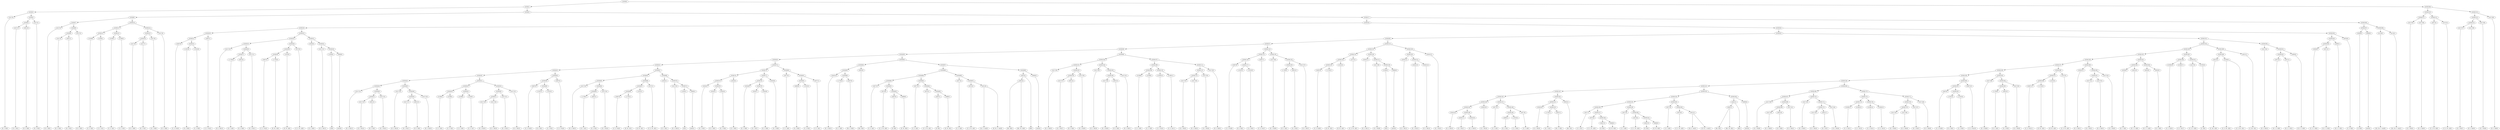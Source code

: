 digraph sample{
"L2417(0)"->"[D  G  B](0)"
"L2417(1)"->"[D  G  B](1)"
"L3921(0)"->"[D  E  B](0)"
"L5358(4)"->"L2417(1)"
"L5358(4)"->"L3921(0)"
"L2417(2)"->"[D  G  B](2)"
"L5358(3)"->"L5358(4)"
"L5358(3)"->"L2417(2)"
"L5358(2)"->"L2417(0)"
"L5358(2)"->"L5358(3)"
"L2417(3)"->"[D  G  B](3)"
"L2417(4)"->"[D  G  B](4)"
"L3921(1)"->"[D  E  B](1)"
"L5358(9)"->"L2417(4)"
"L5358(9)"->"L3921(1)"
"L2417(5)"->"[D  G  B](5)"
"L5358(8)"->"L5358(9)"
"L5358(8)"->"L2417(5)"
"L5358(7)"->"L2417(3)"
"L5358(7)"->"L5358(8)"
"L2198(0)"->"[C  E  G](0)"
"L2198(1)"->"[C  E  G](1)"
"L5358(12)"->"L2198(0)"
"L5358(12)"->"L2198(1)"
"L2198(2)"->"[C  E  G](2)"
"L2198(3)"->"[C  E  G](3)"
"L5358(13)"->"L2198(2)"
"L5358(13)"->"L2198(3)"
"L5358(11)"->"L5358(12)"
"L5358(11)"->"L5358(13)"
"L2417(6)"->"[D  G  B](6)"
"L2417(7)"->"[D  G  B](7)"
"L5358(16)"->"L2417(6)"
"L5358(16)"->"L2417(7)"
"L2417(8)"->"[D  G  B](8)"
"L5358(15)"->"L5358(16)"
"L5358(15)"->"L2417(8)"
"L2417(9)"->"[D  G  B](9)"
"L5358(14)"->"L5358(15)"
"L5358(14)"->"L2417(9)"
"L5358(10)"->"L5358(11)"
"L5358(10)"->"L5358(14)"
"L5358(6)"->"L5358(7)"
"L5358(6)"->"L5358(10)"
"L3487(0)"->"[C  D  Fis](0)"
"L-1822(0)"->"[D  A  B](0)"
"L-1810(0)"->"[C  A  B](0)"
"L5358(22)"->"L-1822(0)"
"L5358(22)"->"L-1810(0)"
"L5358(21)"->"L3487(0)"
"L5358(21)"->"L5358(22)"
"L3487(1)"->"[C  D  Fis](1)"
"L5358(20)"->"L5358(21)"
"L5358(20)"->"L3487(1)"
"L2417(10)"->"[D  G  B](10)"
"L-1760(0)"->"[D  G  A](0)"
"L3622(0)"->"[G  A  B](0)"
"L5358(27)"->"L-1760(0)"
"L5358(27)"->"L3622(0)"
"L2417(11)"->"[D  G  B](11)"
"L5358(26)"->"L5358(27)"
"L5358(26)"->"L2417(11)"
"L5358(25)"->"L2417(10)"
"L5358(25)"->"L5358(26)"
"L3487(2)"->"[C  D  Fis](2)"
"L-1782(0)"->"[D  Fis  G](0)"
"L5358(30)"->"L3487(2)"
"L5358(30)"->"L-1782(0)"
"L1532(0)"->"[D  Fis  A](0)"
"L5358(29)"->"L5358(30)"
"L5358(29)"->"L1532(0)"
"L4747(0)"->"[C  D  Fis  A](0)"
"L5358(28)"->"L5358(29)"
"L5358(28)"->"L4747(0)"
"L5358(24)"->"L5358(25)"
"L5358(24)"->"L5358(28)"
"L3345(0)"->"[E  G  B](0)"
"L2417(12)"->"[D  G  B](12)"
"L1264(0)"->"[G](0)"
"L3609(0)"->"[rest](0)"
"L5358(33)"->"L1264(0)"
"L5358(33)"->"L3609(0)"
"L5358(32)"->"L2417(12)"
"L5358(32)"->"L5358(33)"
"L5358(31)"->"L3345(0)"
"L5358(31)"->"L5358(32)"
"L5358(23)"->"L5358(24)"
"L5358(23)"->"L5358(31)"
"L5358(19)"->"L5358(20)"
"L5358(19)"->"L5358(23)"
"L2417(13)"->"[D  G  B](13)"
"L2417(14)"->"[D  G  B](14)"
"L3921(2)"->"[D  E  B](2)"
"L5358(47)"->"L2417(14)"
"L5358(47)"->"L3921(2)"
"L2417(15)"->"[D  G  B](15)"
"L5358(46)"->"L5358(47)"
"L5358(46)"->"L2417(15)"
"L5358(45)"->"L2417(13)"
"L5358(45)"->"L5358(46)"
"L2417(16)"->"[D  G  B](16)"
"L2417(17)"->"[D  G  B](17)"
"L3921(3)"->"[D  E  B](3)"
"L5358(50)"->"L2417(17)"
"L5358(50)"->"L3921(3)"
"L2417(18)"->"[D  G  B](18)"
"L5358(49)"->"L5358(50)"
"L5358(49)"->"L2417(18)"
"L5358(48)"->"L2417(16)"
"L5358(48)"->"L5358(49)"
"L5358(44)"->"L5358(45)"
"L5358(44)"->"L5358(48)"
"L2198(4)"->"[C  E  G](4)"
"L2198(5)"->"[C  E  G](5)"
"L5358(53)"->"L2198(4)"
"L5358(53)"->"L2198(5)"
"L2198(6)"->"[C  E  G](6)"
"L2198(7)"->"[C  E  G](7)"
"L5358(54)"->"L2198(6)"
"L5358(54)"->"L2198(7)"
"L5358(52)"->"L5358(53)"
"L5358(52)"->"L5358(54)"
"L2417(19)"->"[D  G  B](19)"
"L2417(20)"->"[D  G  B](20)"
"L5358(57)"->"L2417(19)"
"L5358(57)"->"L2417(20)"
"L2417(21)"->"[D  G  B](21)"
"L5358(56)"->"L5358(57)"
"L5358(56)"->"L2417(21)"
"L2417(22)"->"[D  G  B](22)"
"L5358(55)"->"L5358(56)"
"L5358(55)"->"L2417(22)"
"L5358(51)"->"L5358(52)"
"L5358(51)"->"L5358(55)"
"L5358(43)"->"L5358(44)"
"L5358(43)"->"L5358(51)"
"L3487(3)"->"[C  D  Fis](3)"
"L-1822(1)"->"[D  A  B](1)"
"L-1810(1)"->"[C  A  B](1)"
"L5358(60)"->"L-1822(1)"
"L5358(60)"->"L-1810(1)"
"L5358(59)"->"L3487(3)"
"L5358(59)"->"L5358(60)"
"L3487(4)"->"[C  D  Fis](4)"
"L5358(58)"->"L5358(59)"
"L5358(58)"->"L3487(4)"
"L5358(42)"->"L5358(43)"
"L5358(42)"->"L5358(58)"
"L2417(23)"->"[D  G  B](23)"
"L-1760(1)"->"[D  G  A](1)"
"L3622(1)"->"[G  A  B](1)"
"L5358(65)"->"L-1760(1)"
"L5358(65)"->"L3622(1)"
"L2417(24)"->"[D  G  B](24)"
"L5358(64)"->"L5358(65)"
"L5358(64)"->"L2417(24)"
"L5358(63)"->"L2417(23)"
"L5358(63)"->"L5358(64)"
"L3487(5)"->"[C  D  Fis](5)"
"L-1782(1)"->"[D  Fis  G](1)"
"L5358(68)"->"L3487(5)"
"L5358(68)"->"L-1782(1)"
"L1532(1)"->"[D  Fis  A](1)"
"L5358(67)"->"L5358(68)"
"L5358(67)"->"L1532(1)"
"L4747(1)"->"[C  D  Fis  A](1)"
"L5358(66)"->"L5358(67)"
"L5358(66)"->"L4747(1)"
"L5358(62)"->"L5358(63)"
"L5358(62)"->"L5358(66)"
"L3345(1)"->"[E  G  B](1)"
"L2417(25)"->"[D  G  B](25)"
"L1264(1)"->"[G](1)"
"L3609(1)"->"[rest](1)"
"L5358(71)"->"L1264(1)"
"L5358(71)"->"L3609(1)"
"L5358(70)"->"L2417(25)"
"L5358(70)"->"L5358(71)"
"L5358(69)"->"L3345(1)"
"L5358(69)"->"L5358(70)"
"L5358(61)"->"L5358(62)"
"L5358(61)"->"L5358(69)"
"L5358(41)"->"L5358(42)"
"L5358(41)"->"L5358(61)"
"L3345(2)"->"[E  G  B](2)"
"L3345(3)"->"[E  G  B](3)"
"L3345(4)"->"[E  G  B](4)"
"L5358(76)"->"L3345(3)"
"L5358(76)"->"L3345(4)"
"L5358(75)"->"L3345(2)"
"L5358(75)"->"L5358(76)"
"L3345(5)"->"[E  G  B](5)"
"L5358(74)"->"L5358(75)"
"L5358(74)"->"L3345(5)"
"L3345(6)"->"[E  G  B](6)"
"L3345(7)"->"[E  G  B](7)"
"L3345(8)"->"[E  G  B](8)"
"L5358(79)"->"L3345(7)"
"L5358(79)"->"L3345(8)"
"L5358(78)"->"L3345(6)"
"L5358(78)"->"L5358(79)"
"L3345(9)"->"[E  G  B](9)"
"L5358(77)"->"L5358(78)"
"L5358(77)"->"L3345(9)"
"L5358(73)"->"L5358(74)"
"L5358(73)"->"L5358(77)"
"L2677(0)"->"[C  E  A](0)"
"L4893(0)"->"[E  A  B](0)"
"L-1810(2)"->"[C  A  B](2)"
"L5358(82)"->"L4893(0)"
"L5358(82)"->"L-1810(2)"
"L2677(1)"->"[C  E  A](1)"
"L5358(81)"->"L5358(82)"
"L5358(81)"->"L2677(1)"
"L5358(80)"->"L2677(0)"
"L5358(80)"->"L5358(81)"
"L5358(72)"->"L5358(73)"
"L5358(72)"->"L5358(80)"
"L5358(40)"->"L5358(41)"
"L5358(40)"->"L5358(72)"
"L3345(10)"->"[E  G  B](10)"
"L-1792(0)"->"[E  G  A](0)"
"L4507(0)"->"[Fis  G  B](0)"
"L5358(86)"->"L-1792(0)"
"L5358(86)"->"L4507(0)"
"L5358(85)"->"L3345(10)"
"L5358(85)"->"L5358(86)"
"L3925(0)"->"[Dis  E](0)"
"L5358(84)"->"L5358(85)"
"L5358(84)"->"L3925(0)"
"L2677(2)"->"[C  E  A](2)"
"L5074(0)"->"[C  E  Fis  A](0)"
"L4567(0)"->"[E  B](0)"
"L4866(0)"->"[E  Fis  B](0)"
"L5358(92)"->"L4567(0)"
"L5358(92)"->"L4866(0)"
"L5358(91)"->"L5074(0)"
"L5358(91)"->"L5358(92)"
"L5358(90)"->"L2677(2)"
"L5358(90)"->"L5358(91)"
"L2677(3)"->"[C  E  A](3)"
"L5074(1)"->"[C  E  Fis  A](1)"
"L4567(1)"->"[E  B](1)"
"L4866(1)"->"[E  Fis  B](1)"
"L5358(95)"->"L4567(1)"
"L5358(95)"->"L4866(1)"
"L5358(94)"->"L5074(1)"
"L5358(94)"->"L5358(95)"
"L5358(93)"->"L2677(3)"
"L5358(93)"->"L5358(94)"
"L5358(89)"->"L5358(90)"
"L5358(89)"->"L5358(93)"
"L2677(4)"->"[C  E  A](4)"
"L5074(2)"->"[C  E  Fis  A](2)"
"L3012(0)"->"[Cis  E  Ais](0)"
"L3012(0)"->"[E  Fis  G  Ais](0)"
"L5358(97)"->"L5074(2)"
"L5358(97)"->"L3012(0)"
"L5358(96)"->"L2677(4)"
"L5358(96)"->"L5358(97)"
"L5358(88)"->"L5358(89)"
"L5358(88)"->"L5358(96)"
"L4091(0)"->"[Dis  B](0)"
"L4091(0)"->"[Dis  Fis  B](0)"
"L4401(0)"->"L4091(0)"
"L4401(0)"->"[B](0)"
"L3609(2)"->"[rest](2)"
"L5358(98)"->"L4401(0)"
"L5358(98)"->"L3609(2)"
"L5358(87)"->"L5358(88)"
"L5358(87)"->"L5358(98)"
"L5358(83)"->"L5358(84)"
"L5358(83)"->"L5358(87)"
"L5358(39)"->"L5358(40)"
"L5358(39)"->"L5358(83)"
"L2417(26)"->"[D  G  B](26)"
"L2417(27)"->"[D  G  B](27)"
"L3921(4)"->"[D  E  B](4)"
"L5358(103)"->"L2417(27)"
"L5358(103)"->"L3921(4)"
"L2417(28)"->"[D  G  B](28)"
"L5358(102)"->"L5358(103)"
"L5358(102)"->"L2417(28)"
"L5358(101)"->"L2417(26)"
"L5358(101)"->"L5358(102)"
"L2417(29)"->"[D  G  B](29)"
"L2417(30)"->"[D  G  B](30)"
"L3921(5)"->"[D  E  B](5)"
"L5358(106)"->"L2417(30)"
"L5358(106)"->"L3921(5)"
"L2417(31)"->"[D  G  B](31)"
"L5358(105)"->"L5358(106)"
"L5358(105)"->"L2417(31)"
"L5358(104)"->"L2417(29)"
"L5358(104)"->"L5358(105)"
"L5358(100)"->"L5358(101)"
"L5358(100)"->"L5358(104)"
"L2198(8)"->"[C  E  G](8)"
"L2198(9)"->"[C  E  G](9)"
"L5358(109)"->"L2198(8)"
"L5358(109)"->"L2198(9)"
"L2198(10)"->"[C  E  G](10)"
"L2198(11)"->"[C  E  G](11)"
"L5358(110)"->"L2198(10)"
"L5358(110)"->"L2198(11)"
"L5358(108)"->"L5358(109)"
"L5358(108)"->"L5358(110)"
"L2417(32)"->"[D  G  B](32)"
"L2417(33)"->"[D  G  B](33)"
"L5358(113)"->"L2417(32)"
"L5358(113)"->"L2417(33)"
"L2417(34)"->"[D  G  B](34)"
"L5358(112)"->"L5358(113)"
"L5358(112)"->"L2417(34)"
"L2417(35)"->"[D  G  B](35)"
"L5358(111)"->"L5358(112)"
"L5358(111)"->"L2417(35)"
"L5358(107)"->"L5358(108)"
"L5358(107)"->"L5358(111)"
"L5358(99)"->"L5358(100)"
"L5358(99)"->"L5358(107)"
"L5358(38)"->"L5358(39)"
"L5358(38)"->"L5358(99)"
"L3487(6)"->"[C  D  Fis](6)"
"L-1822(2)"->"[D  A  B](2)"
"L-1810(3)"->"[C  A  B](3)"
"L5358(117)"->"L-1822(2)"
"L5358(117)"->"L-1810(3)"
"L5358(116)"->"L3487(6)"
"L5358(116)"->"L5358(117)"
"L3487(7)"->"[C  D  Fis](7)"
"L5358(115)"->"L5358(116)"
"L5358(115)"->"L3487(7)"
"L2417(36)"->"[D  G  B](36)"
"L-1760(2)"->"[D  G  A](2)"
"L3622(2)"->"[G  A  B](2)"
"L5358(120)"->"L-1760(2)"
"L5358(120)"->"L3622(2)"
"L2417(37)"->"[D  G  B](37)"
"L5358(119)"->"L5358(120)"
"L5358(119)"->"L2417(37)"
"L5358(118)"->"L2417(36)"
"L5358(118)"->"L5358(119)"
"L5358(114)"->"L5358(115)"
"L5358(114)"->"L5358(118)"
"L5358(37)"->"L5358(38)"
"L5358(37)"->"L5358(114)"
"L3487(8)"->"[C  D  Fis](8)"
"L-1782(2)"->"[D  Fis  G](2)"
"L5358(125)"->"L3487(8)"
"L5358(125)"->"L-1782(2)"
"L1532(2)"->"[D  Fis  A](2)"
"L5358(124)"->"L5358(125)"
"L5358(124)"->"L1532(2)"
"L4747(2)"->"[C  D  Fis  A](2)"
"L5358(123)"->"L5358(124)"
"L5358(123)"->"L4747(2)"
"L3345(11)"->"[E  G  B](11)"
"L2417(38)"->"[D  G  B](38)"
"L1264(2)"->"[G](2)"
"L3609(3)"->"[rest](3)"
"L5358(128)"->"L1264(2)"
"L5358(128)"->"L3609(3)"
"L5358(127)"->"L2417(38)"
"L5358(127)"->"L5358(128)"
"L5358(126)"->"L3345(11)"
"L5358(126)"->"L5358(127)"
"L5358(122)"->"L5358(123)"
"L5358(122)"->"L5358(126)"
"L3345(12)"->"[E  G  B](12)"
"L3345(13)"->"[E  G  B](13)"
"L3345(14)"->"[E  G  B](14)"
"L5358(131)"->"L3345(13)"
"L5358(131)"->"L3345(14)"
"L5358(130)"->"L3345(12)"
"L5358(130)"->"L5358(131)"
"L3345(15)"->"[E  G  B](15)"
"L5358(129)"->"L5358(130)"
"L5358(129)"->"L3345(15)"
"L5358(121)"->"L5358(122)"
"L5358(121)"->"L5358(129)"
"L5358(36)"->"L5358(37)"
"L5358(36)"->"L5358(121)"
"L3345(16)"->"[E  G  B](16)"
"L3345(17)"->"[E  G  B](17)"
"L3345(18)"->"[E  G  B](18)"
"L5358(146)"->"L3345(17)"
"L5358(146)"->"L3345(18)"
"L5358(145)"->"L3345(16)"
"L5358(145)"->"L5358(146)"
"L3345(19)"->"[E  G  B](19)"
"L5358(144)"->"L5358(145)"
"L5358(144)"->"L3345(19)"
"L2677(5)"->"[C  E  A](5)"
"L4893(1)"->"[E  A  B](1)"
"L-1810(4)"->"[C  A  B](4)"
"L5358(149)"->"L4893(1)"
"L5358(149)"->"L-1810(4)"
"L2677(6)"->"[C  E  A](6)"
"L5358(148)"->"L5358(149)"
"L5358(148)"->"L2677(6)"
"L5358(147)"->"L2677(5)"
"L5358(147)"->"L5358(148)"
"L5358(143)"->"L5358(144)"
"L5358(143)"->"L5358(147)"
"L3345(20)"->"[E  G  B](20)"
"L-1792(1)"->"[E  G  A](1)"
"L4507(1)"->"[Fis  G  B](1)"
"L5358(152)"->"L-1792(1)"
"L5358(152)"->"L4507(1)"
"L5358(151)"->"L3345(20)"
"L5358(151)"->"L5358(152)"
"L3925(1)"->"[Dis  E](1)"
"L5358(150)"->"L5358(151)"
"L5358(150)"->"L3925(1)"
"L5358(142)"->"L5358(143)"
"L5358(142)"->"L5358(150)"
"L2677(7)"->"[C  E  A](7)"
"L5074(3)"->"[C  E  Fis  A](3)"
"L4567(2)"->"[E  B](2)"
"L4866(2)"->"[E  Fis  B](2)"
"L5358(158)"->"L4567(2)"
"L5358(158)"->"L4866(2)"
"L5358(157)"->"L5074(3)"
"L5358(157)"->"L5358(158)"
"L5358(156)"->"L2677(7)"
"L5358(156)"->"L5358(157)"
"L2677(8)"->"[C  E  A](8)"
"L5074(4)"->"[C  E  Fis  A](4)"
"L4567(3)"->"[E  B](3)"
"L4866(3)"->"[E  Fis  B](3)"
"L5358(161)"->"L4567(3)"
"L5358(161)"->"L4866(3)"
"L5358(160)"->"L5074(4)"
"L5358(160)"->"L5358(161)"
"L5358(159)"->"L2677(8)"
"L5358(159)"->"L5358(160)"
"L5358(155)"->"L5358(156)"
"L5358(155)"->"L5358(159)"
"L2677(9)"->"[C  E  A](9)"
"L5074(5)"->"[C  E  Fis  A](5)"
"L3012(1)"->"[Cis  E  Ais](1)"
"L3012(1)"->"[E  Fis  G  Ais](1)"
"L5358(163)"->"L5074(5)"
"L5358(163)"->"L3012(1)"
"L5358(162)"->"L2677(9)"
"L5358(162)"->"L5358(163)"
"L5358(154)"->"L5358(155)"
"L5358(154)"->"L5358(162)"
"L4091(1)"->"[Dis  B](1)"
"L4091(1)"->"[Dis  Fis  B](1)"
"L4401(1)"->"L4091(1)"
"L4401(1)"->"[B](1)"
"L3609(4)"->"[rest](4)"
"L5358(164)"->"L4401(1)"
"L5358(164)"->"L3609(4)"
"L5358(153)"->"L5358(154)"
"L5358(153)"->"L5358(164)"
"L5358(141)"->"L5358(142)"
"L5358(141)"->"L5358(153)"
"L2417(39)"->"[D  G  B](39)"
"L2417(40)"->"[D  G  B](40)"
"L3921(6)"->"[D  E  B](6)"
"L5358(169)"->"L2417(40)"
"L5358(169)"->"L3921(6)"
"L2417(41)"->"[D  G  B](41)"
"L5358(168)"->"L5358(169)"
"L5358(168)"->"L2417(41)"
"L5358(167)"->"L2417(39)"
"L5358(167)"->"L5358(168)"
"L2417(42)"->"[D  G  B](42)"
"L2417(43)"->"[D  G  B](43)"
"L3921(7)"->"[D  E  B](7)"
"L5358(172)"->"L2417(43)"
"L5358(172)"->"L3921(7)"
"L2417(44)"->"[D  G  B](44)"
"L5358(171)"->"L5358(172)"
"L5358(171)"->"L2417(44)"
"L5358(170)"->"L2417(42)"
"L5358(170)"->"L5358(171)"
"L5358(166)"->"L5358(167)"
"L5358(166)"->"L5358(170)"
"L2198(12)"->"[C  E  G](12)"
"L2198(13)"->"[C  E  G](13)"
"L5358(175)"->"L2198(12)"
"L5358(175)"->"L2198(13)"
"L2198(14)"->"[C  E  G](14)"
"L2198(15)"->"[C  E  G](15)"
"L5358(176)"->"L2198(14)"
"L5358(176)"->"L2198(15)"
"L5358(174)"->"L5358(175)"
"L5358(174)"->"L5358(176)"
"L2417(45)"->"[D  G  B](45)"
"L2417(46)"->"[D  G  B](46)"
"L5358(179)"->"L2417(45)"
"L5358(179)"->"L2417(46)"
"L2417(47)"->"[D  G  B](47)"
"L5358(178)"->"L5358(179)"
"L5358(178)"->"L2417(47)"
"L2417(48)"->"[D  G  B](48)"
"L5358(177)"->"L5358(178)"
"L5358(177)"->"L2417(48)"
"L5358(173)"->"L5358(174)"
"L5358(173)"->"L5358(177)"
"L5358(165)"->"L5358(166)"
"L5358(165)"->"L5358(173)"
"L5358(140)"->"L5358(141)"
"L5358(140)"->"L5358(165)"
"L3487(9)"->"[C  D  Fis](9)"
"L-1822(3)"->"[D  A  B](3)"
"L-1810(5)"->"[C  A  B](5)"
"L5358(182)"->"L-1822(3)"
"L5358(182)"->"L-1810(5)"
"L5358(181)"->"L3487(9)"
"L5358(181)"->"L5358(182)"
"L3487(10)"->"[C  D  Fis](10)"
"L5358(180)"->"L5358(181)"
"L5358(180)"->"L3487(10)"
"L5358(139)"->"L5358(140)"
"L5358(139)"->"L5358(180)"
"L2417(49)"->"[D  G  B](49)"
"L-1760(3)"->"[D  G  A](3)"
"L3622(3)"->"[G  A  B](3)"
"L5358(185)"->"L-1760(3)"
"L5358(185)"->"L3622(3)"
"L2417(50)"->"[D  G  B](50)"
"L5358(184)"->"L5358(185)"
"L5358(184)"->"L2417(50)"
"L5358(183)"->"L2417(49)"
"L5358(183)"->"L5358(184)"
"L5358(138)"->"L5358(139)"
"L5358(138)"->"L5358(183)"
"L3487(11)"->"[C  D  Fis](11)"
"L-1782(3)"->"[D  Fis  G](3)"
"L5358(188)"->"L3487(11)"
"L5358(188)"->"L-1782(3)"
"L1532(3)"->"[D  Fis  A](3)"
"L5358(187)"->"L5358(188)"
"L5358(187)"->"L1532(3)"
"L4747(3)"->"[C  D  Fis  A](3)"
"L5358(186)"->"L5358(187)"
"L5358(186)"->"L4747(3)"
"L5358(137)"->"L5358(138)"
"L5358(137)"->"L5358(186)"
"L3345(21)"->"[E  G  B](21)"
"L2417(51)"->"[D  G  B](51)"
"L2417(52)"->"[D  G  B](52)"
"L5358(191)"->"L2417(51)"
"L5358(191)"->"L2417(52)"
"L2417(53)"->"[D  G  B](53)"
"L5358(190)"->"L5358(191)"
"L5358(190)"->"L2417(53)"
"L5358(189)"->"L3345(21)"
"L5358(189)"->"L5358(190)"
"L5358(136)"->"L5358(137)"
"L5358(136)"->"L5358(189)"
"L3330(0)"->"[D  F  G](0)"
"L4531(0)"->"[D  F  G  B](0)"
"L5358(193)"->"L3330(0)"
"L5358(193)"->"L4531(0)"
"L4053(0)"->"[D  F  G  A](0)"
"L2853(0)"->"[D  F  B](0)"
"L5358(194)"->"L4053(0)"
"L5358(194)"->"L2853(0)"
"L5358(192)"->"L5358(193)"
"L5358(192)"->"L5358(194)"
"L5358(135)"->"L5358(136)"
"L5358(135)"->"L5358(192)"
"L2198(16)"->"[C  E  G](16)"
"L2198(17)"->"[C  E  G](17)"
"L5358(196)"->"L2198(16)"
"L5358(196)"->"L2198(17)"
"L4157(0)"->"[C  D  E  G](0)"
"L2762(0)"->"[C  E](0)"
"L5358(197)"->"L4157(0)"
"L5358(197)"->"L2762(0)"
"L5358(195)"->"L5358(196)"
"L5358(195)"->"L5358(197)"
"L5358(134)"->"L5358(135)"
"L5358(134)"->"L5358(195)"
"L4521(0)"->"[C  Dis  G](0)"
"L5190(0)"->"[C  D  Dis  G](0)"
"L5190(0)"->"[C  D  Dis  G](1)"
"L5358(199)"->"L4521(0)"
"L5358(199)"->"L5190(0)"
"L4521(1)"->"[C  Dis  G](1)"
"L5358(198)"->"L5358(199)"
"L5358(198)"->"L4521(1)"
"L5358(133)"->"L5358(134)"
"L5358(133)"->"L5358(198)"
"L2417(54)"->"[D  G  B](54)"
"L2871(0)"->"[D  G  A  B](0)"
"L2871(1)"->"[D  G  A  B](1)"
"L5358(202)"->"L2871(0)"
"L5358(202)"->"L2871(1)"
"L2800(0)"->"[D  E  G  B](0)"
"L5358(201)"->"L5358(202)"
"L5358(201)"->"L2800(0)"
"L5358(200)"->"L2417(54)"
"L5358(200)"->"L5358(201)"
"L5358(132)"->"L5358(133)"
"L5358(132)"->"L5358(200)"
"L5358(35)"->"L5358(36)"
"L5358(35)"->"L5358(132)"
"L2840(0)"->"[C  D  G  B](0)"
"L2871(2)"->"[D  G  A  B](2)"
"L5358(205)"->"L2840(0)"
"L5358(205)"->"L2871(2)"
"L2800(1)"->"[D  E  G  B](1)"
"L5358(204)"->"L5358(205)"
"L5358(204)"->"L2800(1)"
"L3678(0)"->"[C  D  B](0)"
"L5358(203)"->"L5358(204)"
"L5358(203)"->"L3678(0)"
"L5358(34)"->"L5358(35)"
"L5358(34)"->"L5358(203)"
"L5358(18)"->"L5358(19)"
"L5358(18)"->"L5358(34)"
"L2638(0)"->"[G  B](0)"
"L3609(5)"->"[rest](5)"
"L5358(207)"->"L2638(0)"
"L5358(207)"->"L3609(5)"
"L4119(0)"->"[Cis  Dis  G  Ais](0)"
"L4119(1)"->"[Cis  Dis  G  Ais](1)"
"L5358(208)"->"L4119(0)"
"L5358(208)"->"L4119(1)"
"L5358(206)"->"L5358(207)"
"L5358(206)"->"L5358(208)"
"L5358(17)"->"L5358(18)"
"L5358(17)"->"L5358(206)"
"L5358(5)"->"L5358(6)"
"L5358(5)"->"L5358(17)"
"L5358(1)"->"L5358(2)"
"L5358(1)"->"L5358(5)"
"L2417(55)"->"[D  G  B](55)"
"L2417(56)"->"[D  G  B](56)"
"L5358(211)"->"L2417(55)"
"L5358(211)"->"L2417(56)"
"L4871(0)"->"[C  D  Fis  B](0)"
"L4747(4)"->"[C  D  Fis  A](4)"
"L5358(212)"->"L4871(0)"
"L5358(212)"->"L4747(4)"
"L5358(210)"->"L5358(211)"
"L5358(210)"->"L5358(212)"
"L2417(57)"->"[D  G  B](57)"
"L2417(58)"->"[D  G  B](58)"
"L5358(215)"->"L2417(57)"
"L5358(215)"->"L2417(58)"
"L2417(59)"->"[D  G  B](59)"
"L5358(214)"->"L5358(215)"
"L5358(214)"->"L2417(59)"
"L2417(60)"->"[D  G  B](60)"
"L5358(213)"->"L5358(214)"
"L5358(213)"->"L2417(60)"
"L5358(209)"->"L5358(210)"
"L5358(209)"->"L5358(213)"
"L5358(0)"->"L5358(1)"
"L5358(0)"->"L5358(209)"
{rank = min; "L5358(0)"}
{rank = same; "L5358(1)"; "L5358(209)";}
{rank = same; "L5358(2)"; "L5358(5)"; "L5358(210)"; "L5358(213)";}
{rank = same; "L2417(0)"; "L5358(3)"; "L5358(6)"; "L5358(17)"; "L5358(211)"; "L5358(212)"; "L5358(214)"; "L2417(60)";}
{rank = same; "L5358(4)"; "L2417(2)"; "L5358(7)"; "L5358(10)"; "L5358(18)"; "L5358(206)"; "L2417(55)"; "L2417(56)"; "L4871(0)"; "L4747(4)"; "L5358(215)"; "L2417(59)";}
{rank = same; "L2417(1)"; "L3921(0)"; "L2417(3)"; "L5358(8)"; "L5358(11)"; "L5358(14)"; "L5358(19)"; "L5358(34)"; "L5358(207)"; "L5358(208)"; "L2417(57)"; "L2417(58)";}
{rank = same; "L5358(9)"; "L2417(5)"; "L5358(12)"; "L5358(13)"; "L5358(15)"; "L2417(9)"; "L5358(20)"; "L5358(23)"; "L5358(35)"; "L5358(203)"; "L2638(0)"; "L3609(5)"; "L4119(0)"; "L4119(1)";}
{rank = same; "L2417(4)"; "L3921(1)"; "L2198(0)"; "L2198(1)"; "L2198(2)"; "L2198(3)"; "L5358(16)"; "L2417(8)"; "L5358(21)"; "L3487(1)"; "L5358(24)"; "L5358(31)"; "L5358(36)"; "L5358(132)"; "L5358(204)"; "L3678(0)";}
{rank = same; "L2417(6)"; "L2417(7)"; "L3487(0)"; "L5358(22)"; "L5358(25)"; "L5358(28)"; "L3345(0)"; "L5358(32)"; "L5358(37)"; "L5358(121)"; "L5358(133)"; "L5358(200)"; "L5358(205)"; "L2800(1)";}
{rank = same; "L-1822(0)"; "L-1810(0)"; "L2417(10)"; "L5358(26)"; "L5358(29)"; "L4747(0)"; "L2417(12)"; "L5358(33)"; "L5358(38)"; "L5358(114)"; "L5358(122)"; "L5358(129)"; "L5358(134)"; "L5358(198)"; "L2417(54)"; "L5358(201)"; "L2840(0)"; "L2871(2)";}
{rank = same; "L5358(27)"; "L2417(11)"; "L5358(30)"; "L1532(0)"; "L1264(0)"; "L3609(0)"; "L5358(39)"; "L5358(99)"; "L5358(115)"; "L5358(118)"; "L5358(123)"; "L5358(126)"; "L5358(130)"; "L3345(15)"; "L5358(135)"; "L5358(195)"; "L5358(199)"; "L4521(1)"; "L5358(202)"; "L2800(0)";}
{rank = same; "L-1760(0)"; "L3622(0)"; "L3487(2)"; "L-1782(0)"; "L5358(40)"; "L5358(83)"; "L5358(100)"; "L5358(107)"; "L5358(116)"; "L3487(7)"; "L2417(36)"; "L5358(119)"; "L5358(124)"; "L4747(2)"; "L3345(11)"; "L5358(127)"; "L3345(12)"; "L5358(131)"; "L5358(136)"; "L5358(192)"; "L5358(196)"; "L5358(197)"; "L4521(0)"; "L5190(0)"; "L2871(0)"; "L2871(1)";}
{rank = same; "L5358(41)"; "L5358(72)"; "L5358(84)"; "L5358(87)"; "L5358(101)"; "L5358(104)"; "L5358(108)"; "L5358(111)"; "L3487(6)"; "L5358(117)"; "L5358(120)"; "L2417(37)"; "L5358(125)"; "L1532(2)"; "L2417(38)"; "L5358(128)"; "L3345(13)"; "L3345(14)"; "L5358(137)"; "L5358(189)"; "L5358(193)"; "L5358(194)"; "L2198(16)"; "L2198(17)"; "L4157(0)"; "L2762(0)";}
{rank = same; "L5358(42)"; "L5358(61)"; "L5358(73)"; "L5358(80)"; "L5358(85)"; "L3925(0)"; "L5358(88)"; "L5358(98)"; "L2417(26)"; "L5358(102)"; "L2417(29)"; "L5358(105)"; "L5358(109)"; "L5358(110)"; "L5358(112)"; "L2417(35)"; "L-1822(2)"; "L-1810(3)"; "L-1760(2)"; "L3622(2)"; "L3487(8)"; "L-1782(2)"; "L1264(2)"; "L3609(3)"; "L5358(138)"; "L5358(186)"; "L3345(21)"; "L5358(190)"; "L3330(0)"; "L4531(0)"; "L4053(0)"; "L2853(0)";}
{rank = same; "L5358(43)"; "L5358(58)"; "L5358(62)"; "L5358(69)"; "L5358(74)"; "L5358(77)"; "L2677(0)"; "L5358(81)"; "L3345(10)"; "L5358(86)"; "L5358(89)"; "L5358(96)"; "L4401(0)"; "L3609(2)"; "L5358(103)"; "L2417(28)"; "L5358(106)"; "L2417(31)"; "L2198(8)"; "L2198(9)"; "L2198(10)"; "L2198(11)"; "L5358(113)"; "L2417(34)"; "L5358(139)"; "L5358(183)"; "L5358(187)"; "L4747(3)"; "L5358(191)"; "L2417(53)";}
{rank = same; "L5358(44)"; "L5358(51)"; "L5358(59)"; "L3487(4)"; "L5358(63)"; "L5358(66)"; "L3345(1)"; "L5358(70)"; "L5358(75)"; "L3345(5)"; "L5358(78)"; "L3345(9)"; "L5358(82)"; "L2677(1)"; "L-1792(0)"; "L4507(0)"; "L5358(90)"; "L5358(93)"; "L2677(4)"; "L5358(97)"; "L4091(0)"; "L2417(27)"; "L3921(4)"; "L2417(30)"; "L3921(5)"; "L2417(32)"; "L2417(33)"; "L5358(140)"; "L5358(180)"; "L2417(49)"; "L5358(184)"; "L5358(188)"; "L1532(3)"; "L2417(51)"; "L2417(52)";}
{rank = same; "L5358(45)"; "L5358(48)"; "L5358(52)"; "L5358(55)"; "L3487(3)"; "L5358(60)"; "L2417(23)"; "L5358(64)"; "L5358(67)"; "L4747(1)"; "L2417(25)"; "L5358(71)"; "L3345(2)"; "L5358(76)"; "L3345(6)"; "L5358(79)"; "L4893(0)"; "L-1810(2)"; "L2677(2)"; "L5358(91)"; "L2677(3)"; "L5358(94)"; "L5074(2)"; "L3012(0)"; "L5358(141)"; "L5358(165)"; "L5358(181)"; "L3487(10)"; "L5358(185)"; "L2417(50)"; "L3487(11)"; "L-1782(3)";}
{rank = same; "L2417(13)"; "L5358(46)"; "L2417(16)"; "L5358(49)"; "L5358(53)"; "L5358(54)"; "L5358(56)"; "L2417(22)"; "L-1822(1)"; "L-1810(1)"; "L5358(65)"; "L2417(24)"; "L5358(68)"; "L1532(1)"; "L1264(1)"; "L3609(1)"; "L3345(3)"; "L3345(4)"; "L3345(7)"; "L3345(8)"; "L5074(0)"; "L5358(92)"; "L5074(1)"; "L5358(95)"; "L5358(142)"; "L5358(153)"; "L5358(166)"; "L5358(173)"; "L3487(9)"; "L5358(182)"; "L-1760(3)"; "L3622(3)";}
{rank = same; "L5358(47)"; "L2417(15)"; "L5358(50)"; "L2417(18)"; "L2198(4)"; "L2198(5)"; "L2198(6)"; "L2198(7)"; "L5358(57)"; "L2417(21)"; "L-1760(1)"; "L3622(1)"; "L3487(5)"; "L-1782(1)"; "L4567(0)"; "L4866(0)"; "L4567(1)"; "L4866(1)"; "L5358(143)"; "L5358(150)"; "L5358(154)"; "L5358(164)"; "L5358(167)"; "L5358(170)"; "L5358(174)"; "L5358(177)"; "L-1822(3)"; "L-1810(5)";}
{rank = same; "L2417(14)"; "L3921(2)"; "L2417(17)"; "L3921(3)"; "L2417(19)"; "L2417(20)"; "L5358(144)"; "L5358(147)"; "L5358(151)"; "L3925(1)"; "L5358(155)"; "L5358(162)"; "L4401(1)"; "L3609(4)"; "L2417(39)"; "L5358(168)"; "L2417(42)"; "L5358(171)"; "L5358(175)"; "L5358(176)"; "L5358(178)"; "L2417(48)";}
{rank = same; "L5358(145)"; "L3345(19)"; "L2677(5)"; "L5358(148)"; "L3345(20)"; "L5358(152)"; "L5358(156)"; "L5358(159)"; "L2677(9)"; "L5358(163)"; "L4091(1)"; "L5358(169)"; "L2417(41)"; "L5358(172)"; "L2417(44)"; "L2198(12)"; "L2198(13)"; "L2198(14)"; "L2198(15)"; "L5358(179)"; "L2417(47)";}
{rank = same; "L3345(16)"; "L5358(146)"; "L5358(149)"; "L2677(6)"; "L-1792(1)"; "L4507(1)"; "L2677(7)"; "L5358(157)"; "L2677(8)"; "L5358(160)"; "L5074(5)"; "L3012(1)"; "L2417(40)"; "L3921(6)"; "L2417(43)"; "L3921(7)"; "L2417(45)"; "L2417(46)";}
{rank = same; "L3345(17)"; "L3345(18)"; "L4893(1)"; "L-1810(4)"; "L5074(3)"; "L5358(158)"; "L5074(4)"; "L5358(161)";}
{rank = same; "L4567(2)"; "L4866(2)"; "L4567(3)"; "L4866(3)";}
{rank = max; "[B](0)"; "[B](1)"; "[C  A  B](0)"; "[C  A  B](1)"; "[C  A  B](2)"; "[C  A  B](3)"; "[C  A  B](4)"; "[C  A  B](5)"; "[C  D  B](0)"; "[C  D  Dis  G](0)"; "[C  D  Dis  G](1)"; "[C  D  E  G](0)"; "[C  D  Fis  A](0)"; "[C  D  Fis  A](1)"; "[C  D  Fis  A](2)"; "[C  D  Fis  A](3)"; "[C  D  Fis  A](4)"; "[C  D  Fis  B](0)"; "[C  D  Fis](0)"; "[C  D  Fis](1)"; "[C  D  Fis](10)"; "[C  D  Fis](11)"; "[C  D  Fis](2)"; "[C  D  Fis](3)"; "[C  D  Fis](4)"; "[C  D  Fis](5)"; "[C  D  Fis](6)"; "[C  D  Fis](7)"; "[C  D  Fis](8)"; "[C  D  Fis](9)"; "[C  D  G  B](0)"; "[C  Dis  G](0)"; "[C  Dis  G](1)"; "[C  E  A](0)"; "[C  E  A](1)"; "[C  E  A](2)"; "[C  E  A](3)"; "[C  E  A](4)"; "[C  E  A](5)"; "[C  E  A](6)"; "[C  E  A](7)"; "[C  E  A](8)"; "[C  E  A](9)"; "[C  E  Fis  A](0)"; "[C  E  Fis  A](1)"; "[C  E  Fis  A](2)"; "[C  E  Fis  A](3)"; "[C  E  Fis  A](4)"; "[C  E  Fis  A](5)"; "[C  E  G](0)"; "[C  E  G](1)"; "[C  E  G](10)"; "[C  E  G](11)"; "[C  E  G](12)"; "[C  E  G](13)"; "[C  E  G](14)"; "[C  E  G](15)"; "[C  E  G](16)"; "[C  E  G](17)"; "[C  E  G](2)"; "[C  E  G](3)"; "[C  E  G](4)"; "[C  E  G](5)"; "[C  E  G](6)"; "[C  E  G](7)"; "[C  E  G](8)"; "[C  E  G](9)"; "[C  E](0)"; "[Cis  Dis  G  Ais](0)"; "[Cis  Dis  G  Ais](1)"; "[Cis  E  Ais](0)"; "[Cis  E  Ais](1)"; "[D  A  B](0)"; "[D  A  B](1)"; "[D  A  B](2)"; "[D  A  B](3)"; "[D  E  B](0)"; "[D  E  B](1)"; "[D  E  B](2)"; "[D  E  B](3)"; "[D  E  B](4)"; "[D  E  B](5)"; "[D  E  B](6)"; "[D  E  B](7)"; "[D  E  G  B](0)"; "[D  E  G  B](1)"; "[D  F  B](0)"; "[D  F  G  A](0)"; "[D  F  G  B](0)"; "[D  F  G](0)"; "[D  Fis  A](0)"; "[D  Fis  A](1)"; "[D  Fis  A](2)"; "[D  Fis  A](3)"; "[D  Fis  G](0)"; "[D  Fis  G](1)"; "[D  Fis  G](2)"; "[D  Fis  G](3)"; "[D  G  A  B](0)"; "[D  G  A  B](1)"; "[D  G  A  B](2)"; "[D  G  A](0)"; "[D  G  A](1)"; "[D  G  A](2)"; "[D  G  A](3)"; "[D  G  B](0)"; "[D  G  B](1)"; "[D  G  B](10)"; "[D  G  B](11)"; "[D  G  B](12)"; "[D  G  B](13)"; "[D  G  B](14)"; "[D  G  B](15)"; "[D  G  B](16)"; "[D  G  B](17)"; "[D  G  B](18)"; "[D  G  B](19)"; "[D  G  B](2)"; "[D  G  B](20)"; "[D  G  B](21)"; "[D  G  B](22)"; "[D  G  B](23)"; "[D  G  B](24)"; "[D  G  B](25)"; "[D  G  B](26)"; "[D  G  B](27)"; "[D  G  B](28)"; "[D  G  B](29)"; "[D  G  B](3)"; "[D  G  B](30)"; "[D  G  B](31)"; "[D  G  B](32)"; "[D  G  B](33)"; "[D  G  B](34)"; "[D  G  B](35)"; "[D  G  B](36)"; "[D  G  B](37)"; "[D  G  B](38)"; "[D  G  B](39)"; "[D  G  B](4)"; "[D  G  B](40)"; "[D  G  B](41)"; "[D  G  B](42)"; "[D  G  B](43)"; "[D  G  B](44)"; "[D  G  B](45)"; "[D  G  B](46)"; "[D  G  B](47)"; "[D  G  B](48)"; "[D  G  B](49)"; "[D  G  B](5)"; "[D  G  B](50)"; "[D  G  B](51)"; "[D  G  B](52)"; "[D  G  B](53)"; "[D  G  B](54)"; "[D  G  B](55)"; "[D  G  B](56)"; "[D  G  B](57)"; "[D  G  B](58)"; "[D  G  B](59)"; "[D  G  B](6)"; "[D  G  B](60)"; "[D  G  B](7)"; "[D  G  B](8)"; "[D  G  B](9)"; "[Dis  B](0)"; "[Dis  B](1)"; "[Dis  E](0)"; "[Dis  E](1)"; "[Dis  Fis  B](0)"; "[Dis  Fis  B](1)"; "[E  A  B](0)"; "[E  A  B](1)"; "[E  B](0)"; "[E  B](1)"; "[E  B](2)"; "[E  B](3)"; "[E  Fis  B](0)"; "[E  Fis  B](1)"; "[E  Fis  B](2)"; "[E  Fis  B](3)"; "[E  Fis  G  Ais](0)"; "[E  Fis  G  Ais](1)"; "[E  G  A](0)"; "[E  G  A](1)"; "[E  G  B](0)"; "[E  G  B](1)"; "[E  G  B](10)"; "[E  G  B](11)"; "[E  G  B](12)"; "[E  G  B](13)"; "[E  G  B](14)"; "[E  G  B](15)"; "[E  G  B](16)"; "[E  G  B](17)"; "[E  G  B](18)"; "[E  G  B](19)"; "[E  G  B](2)"; "[E  G  B](20)"; "[E  G  B](21)"; "[E  G  B](3)"; "[E  G  B](4)"; "[E  G  B](5)"; "[E  G  B](6)"; "[E  G  B](7)"; "[E  G  B](8)"; "[E  G  B](9)"; "[Fis  G  B](0)"; "[Fis  G  B](1)"; "[G  A  B](0)"; "[G  A  B](1)"; "[G  A  B](2)"; "[G  A  B](3)"; "[G  B](0)"; "[G](0)"; "[G](1)"; "[G](2)"; "[rest](0)"; "[rest](1)"; "[rest](2)"; "[rest](3)"; "[rest](4)"; "[rest](5)";}
}